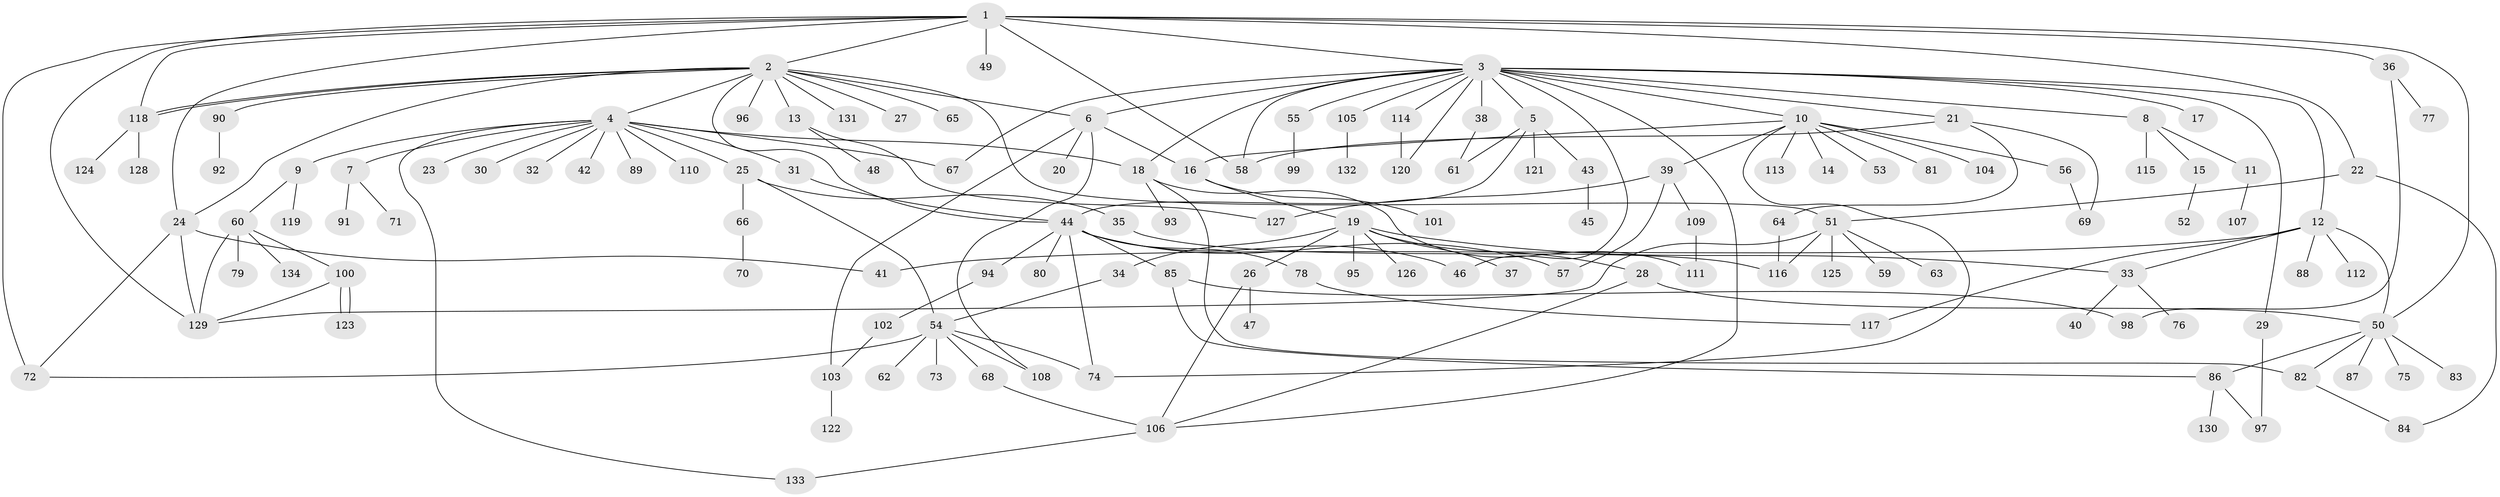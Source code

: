// Generated by graph-tools (version 1.1) at 2025/01/03/09/25 03:01:39]
// undirected, 134 vertices, 180 edges
graph export_dot {
graph [start="1"]
  node [color=gray90,style=filled];
  1;
  2;
  3;
  4;
  5;
  6;
  7;
  8;
  9;
  10;
  11;
  12;
  13;
  14;
  15;
  16;
  17;
  18;
  19;
  20;
  21;
  22;
  23;
  24;
  25;
  26;
  27;
  28;
  29;
  30;
  31;
  32;
  33;
  34;
  35;
  36;
  37;
  38;
  39;
  40;
  41;
  42;
  43;
  44;
  45;
  46;
  47;
  48;
  49;
  50;
  51;
  52;
  53;
  54;
  55;
  56;
  57;
  58;
  59;
  60;
  61;
  62;
  63;
  64;
  65;
  66;
  67;
  68;
  69;
  70;
  71;
  72;
  73;
  74;
  75;
  76;
  77;
  78;
  79;
  80;
  81;
  82;
  83;
  84;
  85;
  86;
  87;
  88;
  89;
  90;
  91;
  92;
  93;
  94;
  95;
  96;
  97;
  98;
  99;
  100;
  101;
  102;
  103;
  104;
  105;
  106;
  107;
  108;
  109;
  110;
  111;
  112;
  113;
  114;
  115;
  116;
  117;
  118;
  119;
  120;
  121;
  122;
  123;
  124;
  125;
  126;
  127;
  128;
  129;
  130;
  131;
  132;
  133;
  134;
  1 -- 2;
  1 -- 3;
  1 -- 22;
  1 -- 24;
  1 -- 36;
  1 -- 49;
  1 -- 50;
  1 -- 58;
  1 -- 72;
  1 -- 118;
  1 -- 129;
  2 -- 4;
  2 -- 6;
  2 -- 13;
  2 -- 24;
  2 -- 27;
  2 -- 44;
  2 -- 51;
  2 -- 65;
  2 -- 90;
  2 -- 96;
  2 -- 118;
  2 -- 118;
  2 -- 131;
  3 -- 5;
  3 -- 6;
  3 -- 8;
  3 -- 10;
  3 -- 12;
  3 -- 17;
  3 -- 18;
  3 -- 21;
  3 -- 29;
  3 -- 38;
  3 -- 46;
  3 -- 55;
  3 -- 58;
  3 -- 67;
  3 -- 105;
  3 -- 106;
  3 -- 114;
  3 -- 120;
  4 -- 7;
  4 -- 9;
  4 -- 18;
  4 -- 23;
  4 -- 25;
  4 -- 30;
  4 -- 31;
  4 -- 32;
  4 -- 42;
  4 -- 67;
  4 -- 89;
  4 -- 110;
  4 -- 133;
  5 -- 43;
  5 -- 44;
  5 -- 61;
  5 -- 121;
  6 -- 16;
  6 -- 20;
  6 -- 103;
  6 -- 108;
  7 -- 71;
  7 -- 91;
  8 -- 11;
  8 -- 15;
  8 -- 115;
  9 -- 60;
  9 -- 119;
  10 -- 14;
  10 -- 16;
  10 -- 39;
  10 -- 53;
  10 -- 56;
  10 -- 74;
  10 -- 81;
  10 -- 104;
  10 -- 113;
  11 -- 107;
  12 -- 33;
  12 -- 41;
  12 -- 50;
  12 -- 88;
  12 -- 112;
  12 -- 117;
  13 -- 48;
  13 -- 127;
  15 -- 52;
  16 -- 19;
  16 -- 101;
  18 -- 82;
  18 -- 93;
  18 -- 111;
  19 -- 26;
  19 -- 28;
  19 -- 33;
  19 -- 34;
  19 -- 37;
  19 -- 95;
  19 -- 126;
  21 -- 58;
  21 -- 64;
  21 -- 69;
  22 -- 51;
  22 -- 84;
  24 -- 41;
  24 -- 72;
  24 -- 129;
  25 -- 35;
  25 -- 54;
  25 -- 66;
  26 -- 47;
  26 -- 106;
  28 -- 50;
  28 -- 106;
  29 -- 97;
  31 -- 44;
  33 -- 40;
  33 -- 76;
  34 -- 54;
  35 -- 116;
  36 -- 77;
  36 -- 98;
  38 -- 61;
  39 -- 57;
  39 -- 109;
  39 -- 127;
  43 -- 45;
  44 -- 46;
  44 -- 57;
  44 -- 74;
  44 -- 78;
  44 -- 80;
  44 -- 85;
  44 -- 94;
  50 -- 75;
  50 -- 82;
  50 -- 83;
  50 -- 86;
  50 -- 87;
  51 -- 59;
  51 -- 63;
  51 -- 116;
  51 -- 125;
  51 -- 129;
  54 -- 62;
  54 -- 68;
  54 -- 72;
  54 -- 73;
  54 -- 74;
  54 -- 108;
  55 -- 99;
  56 -- 69;
  60 -- 79;
  60 -- 100;
  60 -- 129;
  60 -- 134;
  64 -- 116;
  66 -- 70;
  68 -- 106;
  78 -- 117;
  82 -- 84;
  85 -- 86;
  85 -- 98;
  86 -- 97;
  86 -- 130;
  90 -- 92;
  94 -- 102;
  100 -- 123;
  100 -- 123;
  100 -- 129;
  102 -- 103;
  103 -- 122;
  105 -- 132;
  106 -- 133;
  109 -- 111;
  114 -- 120;
  118 -- 124;
  118 -- 128;
}
